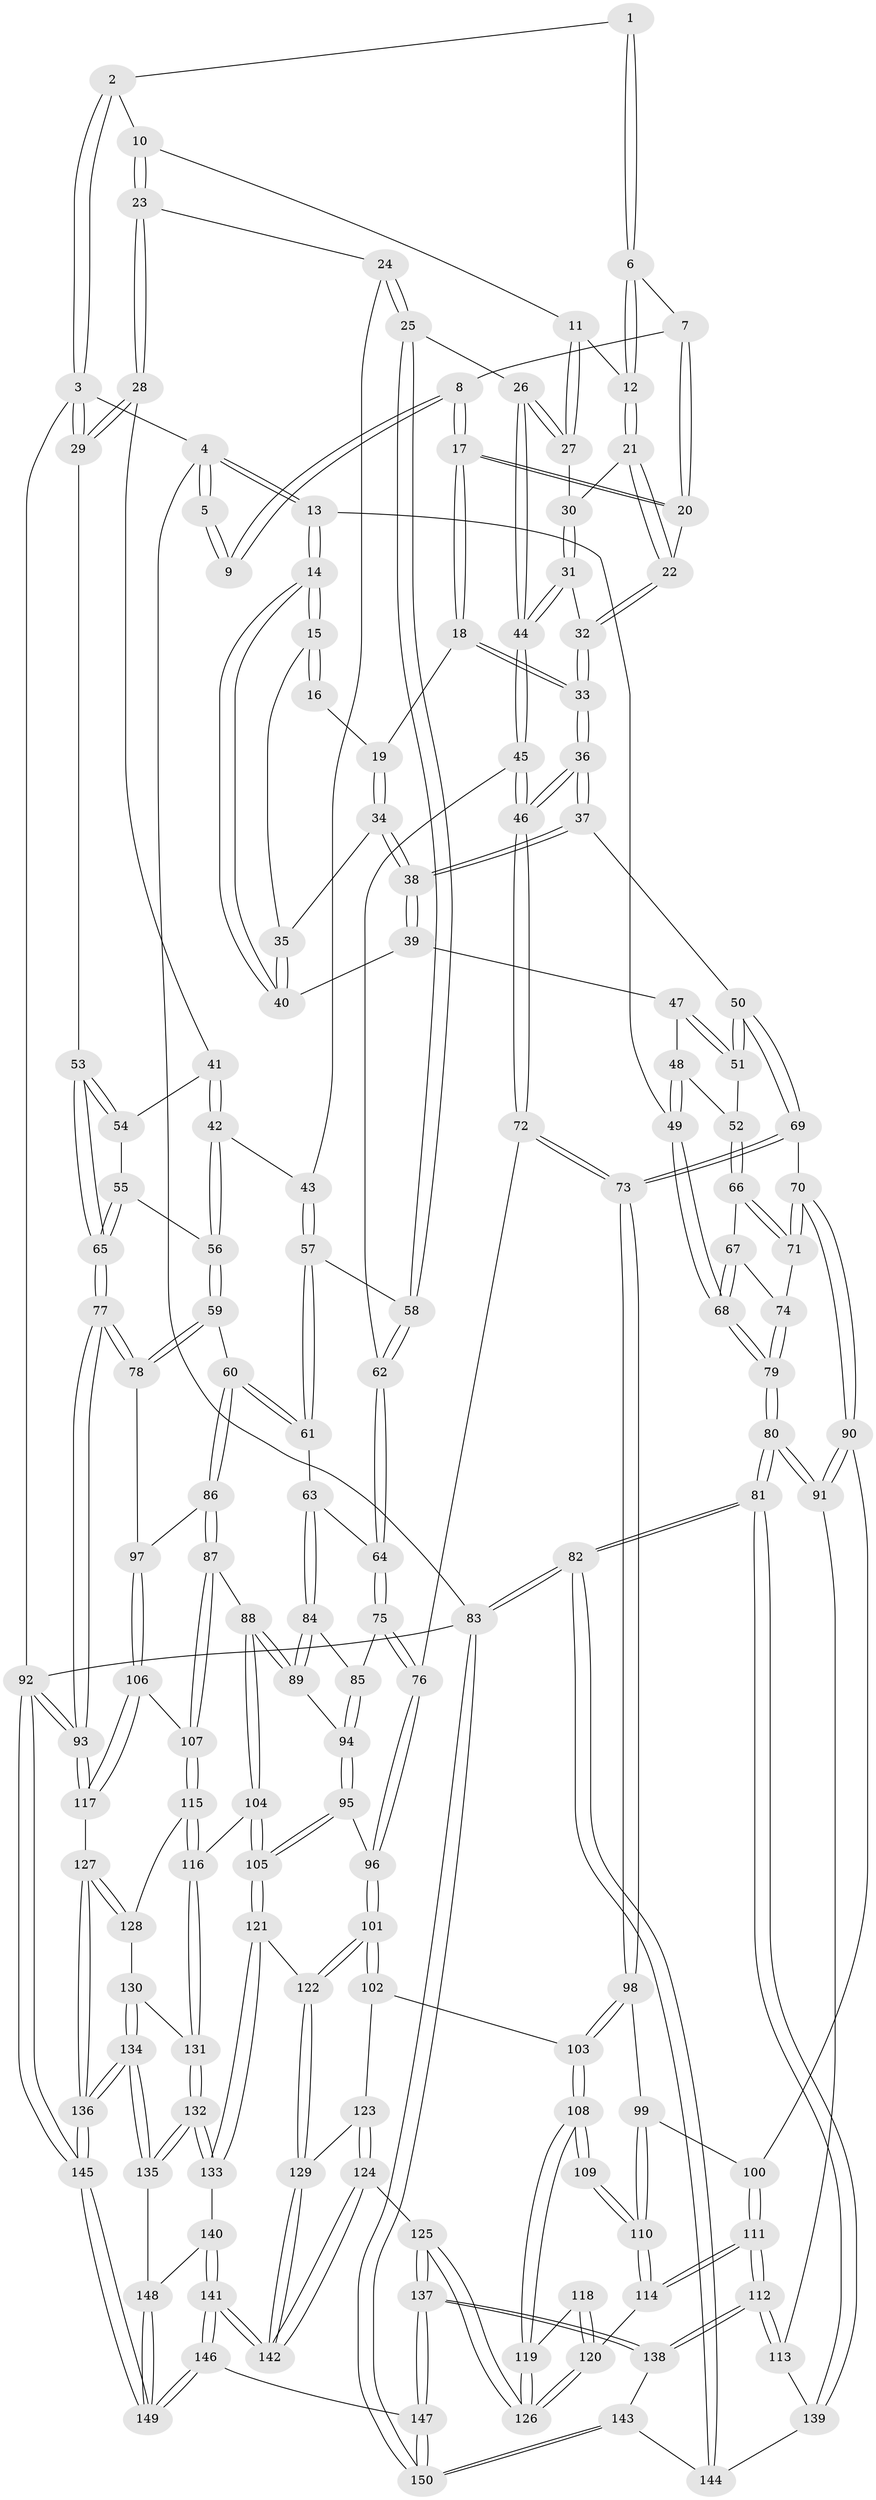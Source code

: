 // Generated by graph-tools (version 1.1) at 2025/38/03/09/25 02:38:36]
// undirected, 150 vertices, 372 edges
graph export_dot {
graph [start="1"]
  node [color=gray90,style=filled];
  1 [pos="+0.5060358523808003+0"];
  2 [pos="+0.6904504713954508+0"];
  3 [pos="+1+0"];
  4 [pos="+0+0"];
  5 [pos="+0.38518978895752976+0"];
  6 [pos="+0.4905543433145211+0.08694244025375263"];
  7 [pos="+0.37281081726861526+0.05734200698146292"];
  8 [pos="+0.343043229706333+0.023090200499212166"];
  9 [pos="+0.33782893024302973+0"];
  10 [pos="+0.7287728046745147+0.017564025945963905"];
  11 [pos="+0.6495001864390088+0.0864268860493345"];
  12 [pos="+0.4956743068443837+0.11941502260461316"];
  13 [pos="+0+0"];
  14 [pos="+0+0"];
  15 [pos="+0+0"];
  16 [pos="+0.25814476503486805+0.046741356426547934"];
  17 [pos="+0.2980833625882182+0.1614353375162268"];
  18 [pos="+0.2945829366522319+0.16409921025419053"];
  19 [pos="+0.2593993269173145+0.1572486898580856"];
  20 [pos="+0.3962290053807374+0.14075498860221708"];
  21 [pos="+0.49471099272268826+0.12233700887198104"];
  22 [pos="+0.4498378564368792+0.15291723242504252"];
  23 [pos="+0.8047771702026947+0.12444156198472772"];
  24 [pos="+0.7670396993570666+0.18477517274302366"];
  25 [pos="+0.6637741124093154+0.2901464818509907"];
  26 [pos="+0.6298717407907048+0.2854093897055505"];
  27 [pos="+0.6083111558524179+0.2214547435814901"];
  28 [pos="+0.9408635442256518+0.1589805987646887"];
  29 [pos="+1+0.038298072480940214"];
  30 [pos="+0.499413219763556+0.12809725741399278"];
  31 [pos="+0.5214386619904783+0.26588970352894337"];
  32 [pos="+0.4401133453089693+0.2010480050611636"];
  33 [pos="+0.35925011511916355+0.3300802060282323"];
  34 [pos="+0.17366606045510405+0.1688149264415752"];
  35 [pos="+0.137279282093555+0.14562872672030513"];
  36 [pos="+0.3574840424231519+0.3789970952574271"];
  37 [pos="+0.2164541687852485+0.3389679605080766"];
  38 [pos="+0.18700422193276933+0.29549975569269377"];
  39 [pos="+0.09179820294940753+0.30033377594716376"];
  40 [pos="+0.08711514298447287+0.28056861556739515"];
  41 [pos="+0.8938664982051816+0.3092758337212819"];
  42 [pos="+0.8521991467769355+0.33653644586196924"];
  43 [pos="+0.8302115931711597+0.33447320048461654"];
  44 [pos="+0.5591556197253759+0.32327508197560134"];
  45 [pos="+0.5073534894553408+0.3774386009904923"];
  46 [pos="+0.39349680569799156+0.4320247989130688"];
  47 [pos="+0.08362777042110286+0.30783056144035437"];
  48 [pos="+0.005488645101901112+0.3022693759403133"];
  49 [pos="+0+0.176127777265121"];
  50 [pos="+0.13330929333974154+0.4080019691464752"];
  51 [pos="+0.08324646336114452+0.4007031385719261"];
  52 [pos="+0.07709140022495743+0.4028179355783111"];
  53 [pos="+1+0.38070581998589786"];
  54 [pos="+0.9364680611770422+0.3487234646758373"];
  55 [pos="+0.9335536045293609+0.42094714526329713"];
  56 [pos="+0.8683303951536496+0.4720870704007787"];
  57 [pos="+0.7464344457274973+0.3548483756624477"];
  58 [pos="+0.6672334667997789+0.2944131692199696"];
  59 [pos="+0.8655045281286772+0.47919978901736116"];
  60 [pos="+0.8155664995898906+0.5254166849766007"];
  61 [pos="+0.7602914696330493+0.5001073830962391"];
  62 [pos="+0.6574659193342528+0.48009097158510616"];
  63 [pos="+0.723165333816215+0.5057233608369729"];
  64 [pos="+0.6615864483786058+0.4861927660278752"];
  65 [pos="+1+0.44825448065304196"];
  66 [pos="+0.0533006567160774+0.41809419769218564"];
  67 [pos="+0.027257923441905925+0.42925251595375025"];
  68 [pos="+0+0.4762913436911978"];
  69 [pos="+0.17713617141971202+0.5496103110565084"];
  70 [pos="+0.15183708873361051+0.5563762849105189"];
  71 [pos="+0.12933218853005157+0.5474368410824141"];
  72 [pos="+0.38936742101646943+0.4667943584497989"];
  73 [pos="+0.26904549755241225+0.5709543849542673"];
  74 [pos="+0.09380046761443951+0.5385193130627247"];
  75 [pos="+0.5700378090029576+0.5540343141893002"];
  76 [pos="+0.4544356878738421+0.5374342000522754"];
  77 [pos="+1+0.541849617919144"];
  78 [pos="+1+0.5440622632726807"];
  79 [pos="+0+0.5457403770235351"];
  80 [pos="+0+0.6363683761850325"];
  81 [pos="+0+0.8914646120988473"];
  82 [pos="+0+1"];
  83 [pos="+0+1"];
  84 [pos="+0.6744241271319773+0.5943877298273793"];
  85 [pos="+0.603896689907996+0.5978041530999944"];
  86 [pos="+0.8333341060817884+0.5828507392931355"];
  87 [pos="+0.8290841391832099+0.6148598629287997"];
  88 [pos="+0.7211912640934169+0.6858115153306348"];
  89 [pos="+0.6869407349594101+0.6364172228145771"];
  90 [pos="+0.058875716499114994+0.6702440138704483"];
  91 [pos="+0.029774737402037583+0.6723571426280875"];
  92 [pos="+1+1"];
  93 [pos="+1+0.8722522103476746"];
  94 [pos="+0.6017085011565669+0.6479008615301548"];
  95 [pos="+0.6013784519269065+0.6488297199320872"];
  96 [pos="+0.4879781992533114+0.7015391849167285"];
  97 [pos="+1+0.5894345045906157"];
  98 [pos="+0.26902746364662883+0.5771973199408594"];
  99 [pos="+0.15586463958951893+0.7016070341798949"];
  100 [pos="+0.0779544544191238+0.6859283501130437"];
  101 [pos="+0.4806665657004253+0.7439525104698191"];
  102 [pos="+0.33401140933749657+0.720914042715064"];
  103 [pos="+0.3005797250410231+0.7072518237216066"];
  104 [pos="+0.6913175275715343+0.7535579493238854"];
  105 [pos="+0.6814785059356594+0.7578902825960508"];
  106 [pos="+0.9055318749404225+0.7209478333805959"];
  107 [pos="+0.8891311083360474+0.7178650159572751"];
  108 [pos="+0.2962110330889711+0.7131682613375316"];
  109 [pos="+0.19104883224758423+0.742737091466945"];
  110 [pos="+0.17626530813563335+0.7457638968559056"];
  111 [pos="+0.12164743807680946+0.8202969070267306"];
  112 [pos="+0.1169318479361921+0.8250359095391759"];
  113 [pos="+0.05753676849146861+0.8282289999451455"];
  114 [pos="+0.14778257717077822+0.8105765365751418"];
  115 [pos="+0.8493444822624232+0.7656619609543015"];
  116 [pos="+0.7568232445764265+0.7828286875364862"];
  117 [pos="+0.9488719651867557+0.7502815197227086"];
  118 [pos="+0.2195784342123516+0.7772575878436792"];
  119 [pos="+0.28163962053632974+0.7618797760334023"];
  120 [pos="+0.16297425139752345+0.8149143424285411"];
  121 [pos="+0.6538886305230092+0.7825006931583394"];
  122 [pos="+0.4945201755125553+0.774660804859371"];
  123 [pos="+0.3497437253242185+0.7979956999803416"];
  124 [pos="+0.35008475248148585+0.8661782314314218"];
  125 [pos="+0.2789836999781109+0.8845802893281731"];
  126 [pos="+0.26545193140192724+0.8569421932710151"];
  127 [pos="+0.9031433111562082+0.8727875077045681"];
  128 [pos="+0.8547033571895299+0.7958978049091504"];
  129 [pos="+0.48260385983072623+0.8129464734466203"];
  130 [pos="+0.8246774268955318+0.8492449798145393"];
  131 [pos="+0.76480119654281+0.8098860993762882"];
  132 [pos="+0.7777656479694073+0.9858780615044905"];
  133 [pos="+0.6579204814698364+0.8334653437766322"];
  134 [pos="+0.8203689335917396+1"];
  135 [pos="+0.7823575092976853+0.9960359308358789"];
  136 [pos="+1+1"];
  137 [pos="+0.26839506794798645+0.9207304891612944"];
  138 [pos="+0.13329360676549545+0.9175568835104859"];
  139 [pos="+0.036495119148519065+0.8356182013596083"];
  140 [pos="+0.5941179753366614+0.929558467895045"];
  141 [pos="+0.4906775426445507+0.9503070318042169"];
  142 [pos="+0.4668637683933692+0.870035252181482"];
  143 [pos="+0.12133315072491971+0.9377086167552484"];
  144 [pos="+0.07468694134581515+0.9423013576571336"];
  145 [pos="+1+1"];
  146 [pos="+0.4198820971608667+1"];
  147 [pos="+0.3231397132965968+1"];
  148 [pos="+0.6080892692563319+0.9375029299920272"];
  149 [pos="+0.7037290996398063+1"];
  150 [pos="+0.21839802981436507+1"];
  1 -- 2;
  1 -- 6;
  1 -- 6;
  2 -- 3;
  2 -- 3;
  2 -- 10;
  3 -- 4;
  3 -- 29;
  3 -- 29;
  3 -- 92;
  4 -- 5;
  4 -- 5;
  4 -- 13;
  4 -- 13;
  4 -- 83;
  5 -- 9;
  5 -- 9;
  6 -- 7;
  6 -- 12;
  6 -- 12;
  7 -- 8;
  7 -- 20;
  7 -- 20;
  8 -- 9;
  8 -- 9;
  8 -- 17;
  8 -- 17;
  10 -- 11;
  10 -- 23;
  10 -- 23;
  11 -- 12;
  11 -- 27;
  11 -- 27;
  12 -- 21;
  12 -- 21;
  13 -- 14;
  13 -- 14;
  13 -- 49;
  14 -- 15;
  14 -- 15;
  14 -- 40;
  14 -- 40;
  15 -- 16;
  15 -- 16;
  15 -- 35;
  16 -- 19;
  17 -- 18;
  17 -- 18;
  17 -- 20;
  17 -- 20;
  18 -- 19;
  18 -- 33;
  18 -- 33;
  19 -- 34;
  19 -- 34;
  20 -- 22;
  21 -- 22;
  21 -- 22;
  21 -- 30;
  22 -- 32;
  22 -- 32;
  23 -- 24;
  23 -- 28;
  23 -- 28;
  24 -- 25;
  24 -- 25;
  24 -- 43;
  25 -- 26;
  25 -- 58;
  25 -- 58;
  26 -- 27;
  26 -- 27;
  26 -- 44;
  26 -- 44;
  27 -- 30;
  28 -- 29;
  28 -- 29;
  28 -- 41;
  29 -- 53;
  30 -- 31;
  30 -- 31;
  31 -- 32;
  31 -- 44;
  31 -- 44;
  32 -- 33;
  32 -- 33;
  33 -- 36;
  33 -- 36;
  34 -- 35;
  34 -- 38;
  34 -- 38;
  35 -- 40;
  35 -- 40;
  36 -- 37;
  36 -- 37;
  36 -- 46;
  36 -- 46;
  37 -- 38;
  37 -- 38;
  37 -- 50;
  38 -- 39;
  38 -- 39;
  39 -- 40;
  39 -- 47;
  41 -- 42;
  41 -- 42;
  41 -- 54;
  42 -- 43;
  42 -- 56;
  42 -- 56;
  43 -- 57;
  43 -- 57;
  44 -- 45;
  44 -- 45;
  45 -- 46;
  45 -- 46;
  45 -- 62;
  46 -- 72;
  46 -- 72;
  47 -- 48;
  47 -- 51;
  47 -- 51;
  48 -- 49;
  48 -- 49;
  48 -- 52;
  49 -- 68;
  49 -- 68;
  50 -- 51;
  50 -- 51;
  50 -- 69;
  50 -- 69;
  51 -- 52;
  52 -- 66;
  52 -- 66;
  53 -- 54;
  53 -- 54;
  53 -- 65;
  53 -- 65;
  54 -- 55;
  55 -- 56;
  55 -- 65;
  55 -- 65;
  56 -- 59;
  56 -- 59;
  57 -- 58;
  57 -- 61;
  57 -- 61;
  58 -- 62;
  58 -- 62;
  59 -- 60;
  59 -- 78;
  59 -- 78;
  60 -- 61;
  60 -- 61;
  60 -- 86;
  60 -- 86;
  61 -- 63;
  62 -- 64;
  62 -- 64;
  63 -- 64;
  63 -- 84;
  63 -- 84;
  64 -- 75;
  64 -- 75;
  65 -- 77;
  65 -- 77;
  66 -- 67;
  66 -- 71;
  66 -- 71;
  67 -- 68;
  67 -- 68;
  67 -- 74;
  68 -- 79;
  68 -- 79;
  69 -- 70;
  69 -- 73;
  69 -- 73;
  70 -- 71;
  70 -- 71;
  70 -- 90;
  70 -- 90;
  71 -- 74;
  72 -- 73;
  72 -- 73;
  72 -- 76;
  73 -- 98;
  73 -- 98;
  74 -- 79;
  74 -- 79;
  75 -- 76;
  75 -- 76;
  75 -- 85;
  76 -- 96;
  76 -- 96;
  77 -- 78;
  77 -- 78;
  77 -- 93;
  77 -- 93;
  78 -- 97;
  79 -- 80;
  79 -- 80;
  80 -- 81;
  80 -- 81;
  80 -- 91;
  80 -- 91;
  81 -- 82;
  81 -- 82;
  81 -- 139;
  81 -- 139;
  82 -- 83;
  82 -- 83;
  82 -- 144;
  82 -- 144;
  83 -- 150;
  83 -- 150;
  83 -- 92;
  84 -- 85;
  84 -- 89;
  84 -- 89;
  85 -- 94;
  85 -- 94;
  86 -- 87;
  86 -- 87;
  86 -- 97;
  87 -- 88;
  87 -- 107;
  87 -- 107;
  88 -- 89;
  88 -- 89;
  88 -- 104;
  88 -- 104;
  89 -- 94;
  90 -- 91;
  90 -- 91;
  90 -- 100;
  91 -- 113;
  92 -- 93;
  92 -- 93;
  92 -- 145;
  92 -- 145;
  93 -- 117;
  93 -- 117;
  94 -- 95;
  94 -- 95;
  95 -- 96;
  95 -- 105;
  95 -- 105;
  96 -- 101;
  96 -- 101;
  97 -- 106;
  97 -- 106;
  98 -- 99;
  98 -- 103;
  98 -- 103;
  99 -- 100;
  99 -- 110;
  99 -- 110;
  100 -- 111;
  100 -- 111;
  101 -- 102;
  101 -- 102;
  101 -- 122;
  101 -- 122;
  102 -- 103;
  102 -- 123;
  103 -- 108;
  103 -- 108;
  104 -- 105;
  104 -- 105;
  104 -- 116;
  105 -- 121;
  105 -- 121;
  106 -- 107;
  106 -- 117;
  106 -- 117;
  107 -- 115;
  107 -- 115;
  108 -- 109;
  108 -- 109;
  108 -- 119;
  108 -- 119;
  109 -- 110;
  109 -- 110;
  110 -- 114;
  110 -- 114;
  111 -- 112;
  111 -- 112;
  111 -- 114;
  111 -- 114;
  112 -- 113;
  112 -- 113;
  112 -- 138;
  112 -- 138;
  113 -- 139;
  114 -- 120;
  115 -- 116;
  115 -- 116;
  115 -- 128;
  116 -- 131;
  116 -- 131;
  117 -- 127;
  118 -- 119;
  118 -- 120;
  118 -- 120;
  119 -- 126;
  119 -- 126;
  120 -- 126;
  120 -- 126;
  121 -- 122;
  121 -- 133;
  121 -- 133;
  122 -- 129;
  122 -- 129;
  123 -- 124;
  123 -- 124;
  123 -- 129;
  124 -- 125;
  124 -- 142;
  124 -- 142;
  125 -- 126;
  125 -- 126;
  125 -- 137;
  125 -- 137;
  127 -- 128;
  127 -- 128;
  127 -- 136;
  127 -- 136;
  128 -- 130;
  129 -- 142;
  129 -- 142;
  130 -- 131;
  130 -- 134;
  130 -- 134;
  131 -- 132;
  131 -- 132;
  132 -- 133;
  132 -- 133;
  132 -- 135;
  132 -- 135;
  133 -- 140;
  134 -- 135;
  134 -- 135;
  134 -- 136;
  134 -- 136;
  135 -- 148;
  136 -- 145;
  136 -- 145;
  137 -- 138;
  137 -- 138;
  137 -- 147;
  137 -- 147;
  138 -- 143;
  139 -- 144;
  140 -- 141;
  140 -- 141;
  140 -- 148;
  141 -- 142;
  141 -- 142;
  141 -- 146;
  141 -- 146;
  143 -- 144;
  143 -- 150;
  143 -- 150;
  145 -- 149;
  145 -- 149;
  146 -- 147;
  146 -- 149;
  146 -- 149;
  147 -- 150;
  147 -- 150;
  148 -- 149;
  148 -- 149;
}
